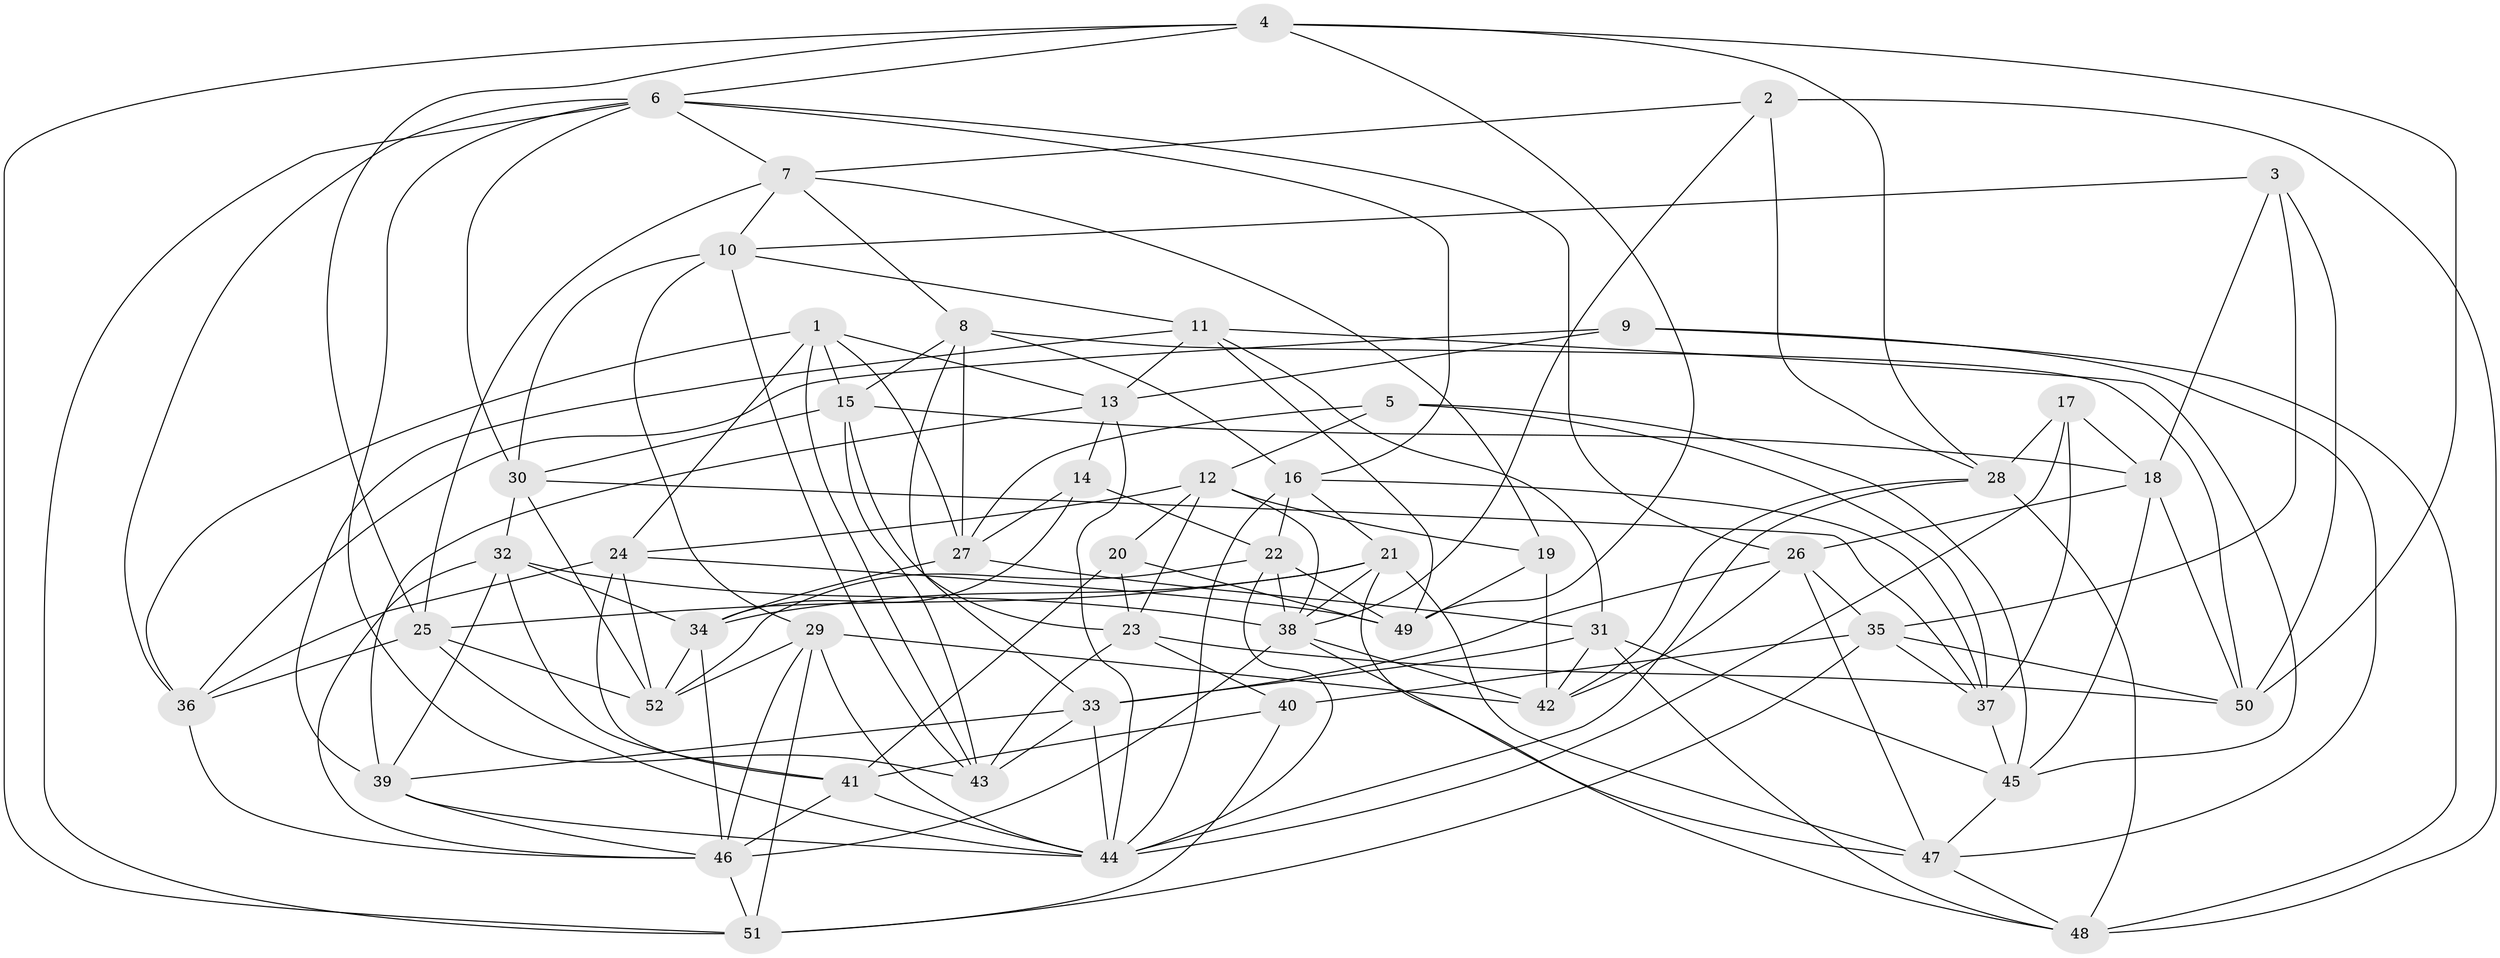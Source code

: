 // original degree distribution, {4: 1.0}
// Generated by graph-tools (version 1.1) at 2025/50/03/09/25 03:50:53]
// undirected, 52 vertices, 152 edges
graph export_dot {
graph [start="1"]
  node [color=gray90,style=filled];
  1;
  2;
  3;
  4;
  5;
  6;
  7;
  8;
  9;
  10;
  11;
  12;
  13;
  14;
  15;
  16;
  17;
  18;
  19;
  20;
  21;
  22;
  23;
  24;
  25;
  26;
  27;
  28;
  29;
  30;
  31;
  32;
  33;
  34;
  35;
  36;
  37;
  38;
  39;
  40;
  41;
  42;
  43;
  44;
  45;
  46;
  47;
  48;
  49;
  50;
  51;
  52;
  1 -- 13 [weight=1.0];
  1 -- 15 [weight=1.0];
  1 -- 24 [weight=1.0];
  1 -- 27 [weight=1.0];
  1 -- 36 [weight=1.0];
  1 -- 43 [weight=1.0];
  2 -- 7 [weight=1.0];
  2 -- 28 [weight=1.0];
  2 -- 38 [weight=1.0];
  2 -- 48 [weight=1.0];
  3 -- 10 [weight=1.0];
  3 -- 18 [weight=1.0];
  3 -- 35 [weight=1.0];
  3 -- 50 [weight=1.0];
  4 -- 6 [weight=1.0];
  4 -- 25 [weight=1.0];
  4 -- 28 [weight=1.0];
  4 -- 49 [weight=1.0];
  4 -- 50 [weight=1.0];
  4 -- 51 [weight=1.0];
  5 -- 12 [weight=1.0];
  5 -- 27 [weight=1.0];
  5 -- 37 [weight=1.0];
  5 -- 45 [weight=1.0];
  6 -- 7 [weight=1.0];
  6 -- 16 [weight=1.0];
  6 -- 26 [weight=1.0];
  6 -- 30 [weight=1.0];
  6 -- 36 [weight=1.0];
  6 -- 43 [weight=1.0];
  6 -- 51 [weight=1.0];
  7 -- 8 [weight=1.0];
  7 -- 10 [weight=1.0];
  7 -- 19 [weight=1.0];
  7 -- 25 [weight=1.0];
  8 -- 15 [weight=1.0];
  8 -- 16 [weight=1.0];
  8 -- 27 [weight=1.0];
  8 -- 33 [weight=1.0];
  8 -- 50 [weight=1.0];
  9 -- 13 [weight=1.0];
  9 -- 36 [weight=1.0];
  9 -- 47 [weight=1.0];
  9 -- 48 [weight=1.0];
  10 -- 11 [weight=1.0];
  10 -- 29 [weight=1.0];
  10 -- 30 [weight=1.0];
  10 -- 43 [weight=1.0];
  11 -- 13 [weight=1.0];
  11 -- 31 [weight=1.0];
  11 -- 39 [weight=1.0];
  11 -- 45 [weight=1.0];
  11 -- 49 [weight=1.0];
  12 -- 19 [weight=1.0];
  12 -- 20 [weight=1.0];
  12 -- 23 [weight=1.0];
  12 -- 24 [weight=1.0];
  12 -- 38 [weight=1.0];
  13 -- 14 [weight=1.0];
  13 -- 39 [weight=1.0];
  13 -- 44 [weight=1.0];
  14 -- 22 [weight=1.0];
  14 -- 27 [weight=1.0];
  14 -- 34 [weight=1.0];
  15 -- 18 [weight=1.0];
  15 -- 23 [weight=1.0];
  15 -- 30 [weight=1.0];
  15 -- 43 [weight=1.0];
  16 -- 21 [weight=1.0];
  16 -- 22 [weight=1.0];
  16 -- 37 [weight=1.0];
  16 -- 44 [weight=1.0];
  17 -- 18 [weight=1.0];
  17 -- 28 [weight=1.0];
  17 -- 37 [weight=1.0];
  17 -- 44 [weight=1.0];
  18 -- 26 [weight=1.0];
  18 -- 45 [weight=1.0];
  18 -- 50 [weight=1.0];
  19 -- 42 [weight=1.0];
  19 -- 49 [weight=1.0];
  20 -- 23 [weight=1.0];
  20 -- 41 [weight=1.0];
  20 -- 49 [weight=1.0];
  21 -- 25 [weight=1.0];
  21 -- 34 [weight=1.0];
  21 -- 38 [weight=1.0];
  21 -- 47 [weight=1.0];
  21 -- 48 [weight=1.0];
  22 -- 38 [weight=1.0];
  22 -- 44 [weight=1.0];
  22 -- 49 [weight=1.0];
  22 -- 52 [weight=1.0];
  23 -- 40 [weight=1.0];
  23 -- 43 [weight=1.0];
  23 -- 50 [weight=1.0];
  24 -- 36 [weight=1.0];
  24 -- 41 [weight=1.0];
  24 -- 49 [weight=1.0];
  24 -- 52 [weight=1.0];
  25 -- 36 [weight=1.0];
  25 -- 44 [weight=1.0];
  25 -- 52 [weight=1.0];
  26 -- 33 [weight=1.0];
  26 -- 35 [weight=1.0];
  26 -- 42 [weight=1.0];
  26 -- 47 [weight=1.0];
  27 -- 31 [weight=1.0];
  27 -- 34 [weight=1.0];
  28 -- 42 [weight=1.0];
  28 -- 44 [weight=1.0];
  28 -- 48 [weight=1.0];
  29 -- 42 [weight=1.0];
  29 -- 44 [weight=1.0];
  29 -- 46 [weight=1.0];
  29 -- 51 [weight=1.0];
  29 -- 52 [weight=1.0];
  30 -- 32 [weight=1.0];
  30 -- 37 [weight=1.0];
  30 -- 52 [weight=1.0];
  31 -- 33 [weight=1.0];
  31 -- 42 [weight=1.0];
  31 -- 45 [weight=1.0];
  31 -- 48 [weight=1.0];
  32 -- 34 [weight=1.0];
  32 -- 38 [weight=1.0];
  32 -- 39 [weight=1.0];
  32 -- 41 [weight=1.0];
  32 -- 46 [weight=1.0];
  33 -- 39 [weight=1.0];
  33 -- 43 [weight=1.0];
  33 -- 44 [weight=1.0];
  34 -- 46 [weight=1.0];
  34 -- 52 [weight=1.0];
  35 -- 37 [weight=1.0];
  35 -- 40 [weight=1.0];
  35 -- 50 [weight=1.0];
  35 -- 51 [weight=1.0];
  36 -- 46 [weight=1.0];
  37 -- 45 [weight=1.0];
  38 -- 42 [weight=1.0];
  38 -- 46 [weight=1.0];
  38 -- 47 [weight=1.0];
  39 -- 44 [weight=1.0];
  39 -- 46 [weight=1.0];
  40 -- 41 [weight=1.0];
  40 -- 51 [weight=1.0];
  41 -- 44 [weight=1.0];
  41 -- 46 [weight=1.0];
  45 -- 47 [weight=1.0];
  46 -- 51 [weight=1.0];
  47 -- 48 [weight=1.0];
}
